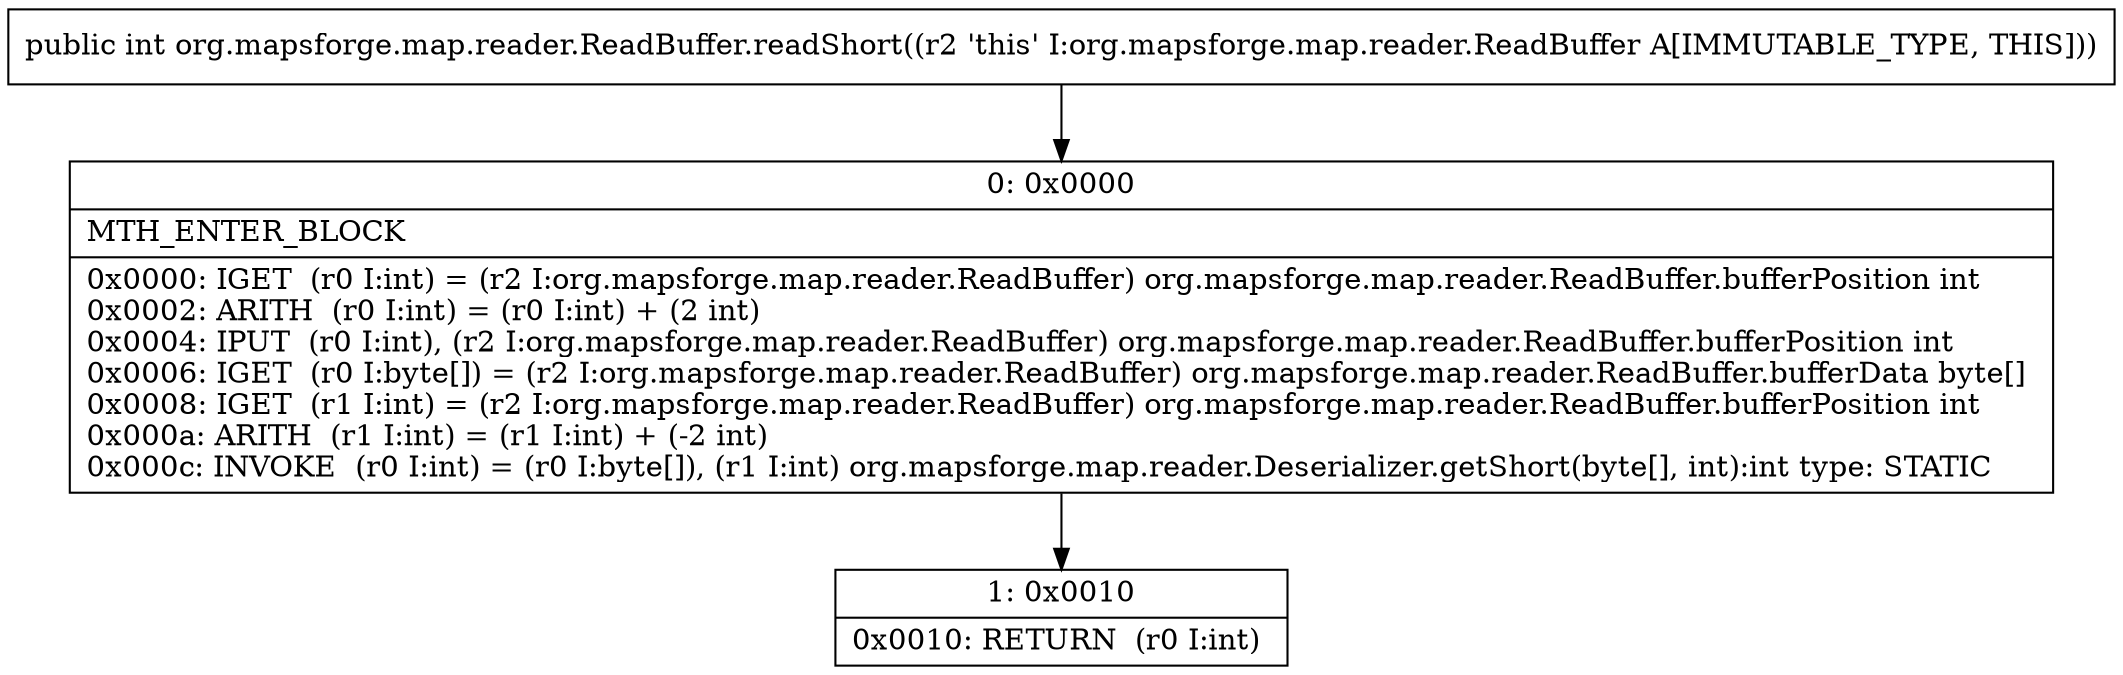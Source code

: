 digraph "CFG fororg.mapsforge.map.reader.ReadBuffer.readShort()I" {
Node_0 [shape=record,label="{0\:\ 0x0000|MTH_ENTER_BLOCK\l|0x0000: IGET  (r0 I:int) = (r2 I:org.mapsforge.map.reader.ReadBuffer) org.mapsforge.map.reader.ReadBuffer.bufferPosition int \l0x0002: ARITH  (r0 I:int) = (r0 I:int) + (2 int) \l0x0004: IPUT  (r0 I:int), (r2 I:org.mapsforge.map.reader.ReadBuffer) org.mapsforge.map.reader.ReadBuffer.bufferPosition int \l0x0006: IGET  (r0 I:byte[]) = (r2 I:org.mapsforge.map.reader.ReadBuffer) org.mapsforge.map.reader.ReadBuffer.bufferData byte[] \l0x0008: IGET  (r1 I:int) = (r2 I:org.mapsforge.map.reader.ReadBuffer) org.mapsforge.map.reader.ReadBuffer.bufferPosition int \l0x000a: ARITH  (r1 I:int) = (r1 I:int) + (\-2 int) \l0x000c: INVOKE  (r0 I:int) = (r0 I:byte[]), (r1 I:int) org.mapsforge.map.reader.Deserializer.getShort(byte[], int):int type: STATIC \l}"];
Node_1 [shape=record,label="{1\:\ 0x0010|0x0010: RETURN  (r0 I:int) \l}"];
MethodNode[shape=record,label="{public int org.mapsforge.map.reader.ReadBuffer.readShort((r2 'this' I:org.mapsforge.map.reader.ReadBuffer A[IMMUTABLE_TYPE, THIS])) }"];
MethodNode -> Node_0;
Node_0 -> Node_1;
}

